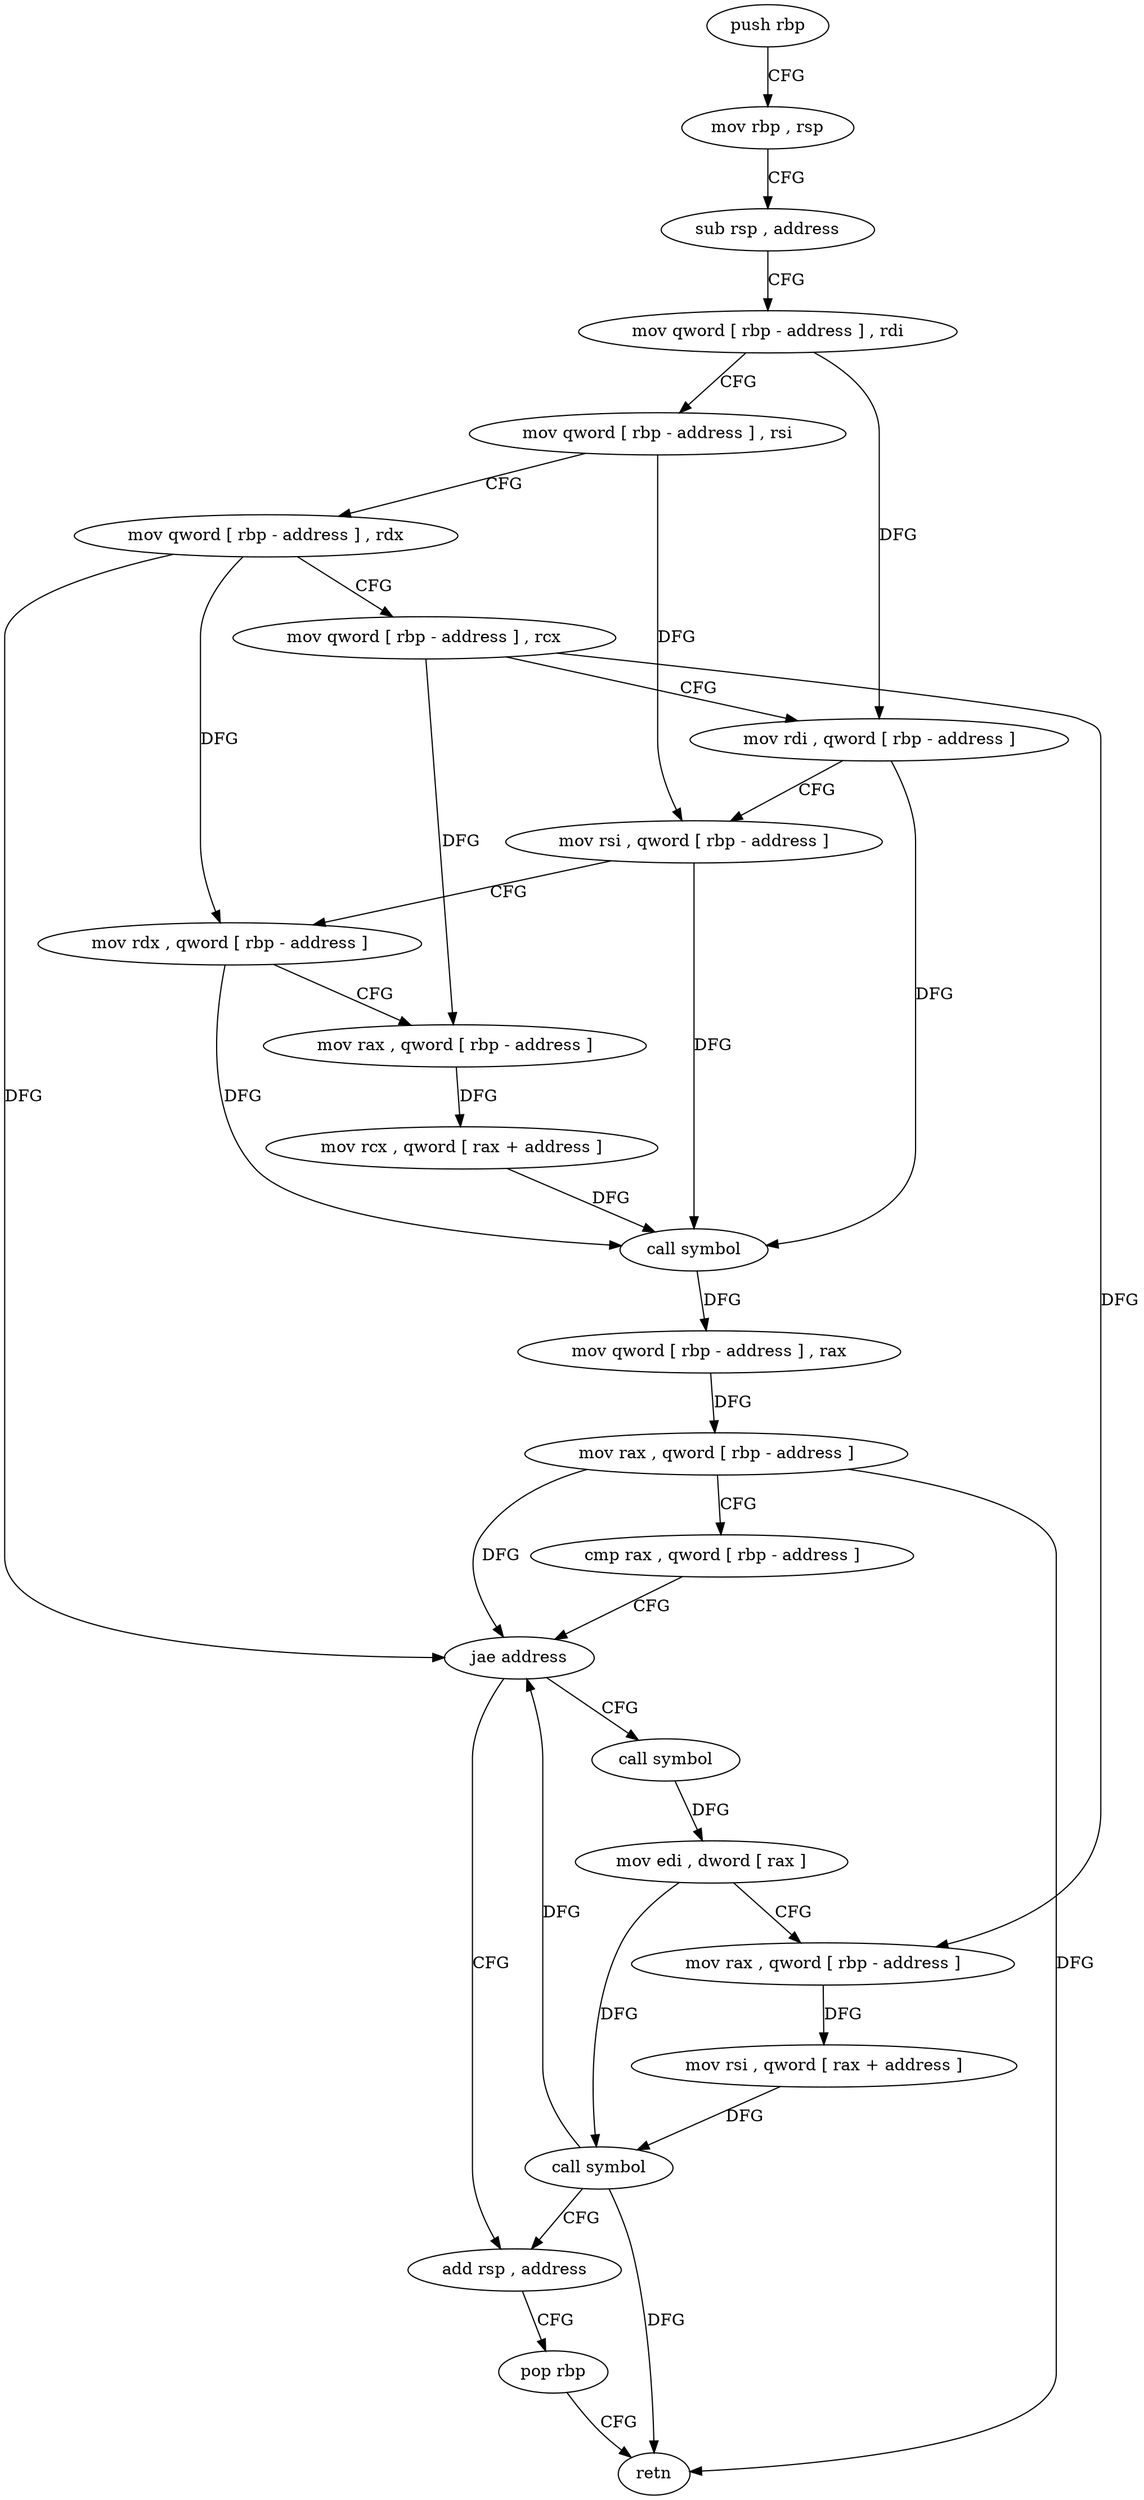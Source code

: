 digraph "func" {
"4261328" [label = "push rbp" ]
"4261329" [label = "mov rbp , rsp" ]
"4261332" [label = "sub rsp , address" ]
"4261336" [label = "mov qword [ rbp - address ] , rdi" ]
"4261340" [label = "mov qword [ rbp - address ] , rsi" ]
"4261344" [label = "mov qword [ rbp - address ] , rdx" ]
"4261348" [label = "mov qword [ rbp - address ] , rcx" ]
"4261352" [label = "mov rdi , qword [ rbp - address ]" ]
"4261356" [label = "mov rsi , qword [ rbp - address ]" ]
"4261360" [label = "mov rdx , qword [ rbp - address ]" ]
"4261364" [label = "mov rax , qword [ rbp - address ]" ]
"4261368" [label = "mov rcx , qword [ rax + address ]" ]
"4261372" [label = "call symbol" ]
"4261377" [label = "mov qword [ rbp - address ] , rax" ]
"4261381" [label = "mov rax , qword [ rbp - address ]" ]
"4261385" [label = "cmp rax , qword [ rbp - address ]" ]
"4261389" [label = "jae address" ]
"4261415" [label = "add rsp , address" ]
"4261395" [label = "call symbol" ]
"4261419" [label = "pop rbp" ]
"4261420" [label = "retn" ]
"4261400" [label = "mov edi , dword [ rax ]" ]
"4261402" [label = "mov rax , qword [ rbp - address ]" ]
"4261406" [label = "mov rsi , qword [ rax + address ]" ]
"4261410" [label = "call symbol" ]
"4261328" -> "4261329" [ label = "CFG" ]
"4261329" -> "4261332" [ label = "CFG" ]
"4261332" -> "4261336" [ label = "CFG" ]
"4261336" -> "4261340" [ label = "CFG" ]
"4261336" -> "4261352" [ label = "DFG" ]
"4261340" -> "4261344" [ label = "CFG" ]
"4261340" -> "4261356" [ label = "DFG" ]
"4261344" -> "4261348" [ label = "CFG" ]
"4261344" -> "4261360" [ label = "DFG" ]
"4261344" -> "4261389" [ label = "DFG" ]
"4261348" -> "4261352" [ label = "CFG" ]
"4261348" -> "4261364" [ label = "DFG" ]
"4261348" -> "4261402" [ label = "DFG" ]
"4261352" -> "4261356" [ label = "CFG" ]
"4261352" -> "4261372" [ label = "DFG" ]
"4261356" -> "4261360" [ label = "CFG" ]
"4261356" -> "4261372" [ label = "DFG" ]
"4261360" -> "4261364" [ label = "CFG" ]
"4261360" -> "4261372" [ label = "DFG" ]
"4261364" -> "4261368" [ label = "DFG" ]
"4261368" -> "4261372" [ label = "DFG" ]
"4261372" -> "4261377" [ label = "DFG" ]
"4261377" -> "4261381" [ label = "DFG" ]
"4261381" -> "4261385" [ label = "CFG" ]
"4261381" -> "4261389" [ label = "DFG" ]
"4261381" -> "4261420" [ label = "DFG" ]
"4261385" -> "4261389" [ label = "CFG" ]
"4261389" -> "4261415" [ label = "CFG" ]
"4261389" -> "4261395" [ label = "CFG" ]
"4261415" -> "4261419" [ label = "CFG" ]
"4261395" -> "4261400" [ label = "DFG" ]
"4261419" -> "4261420" [ label = "CFG" ]
"4261400" -> "4261402" [ label = "CFG" ]
"4261400" -> "4261410" [ label = "DFG" ]
"4261402" -> "4261406" [ label = "DFG" ]
"4261406" -> "4261410" [ label = "DFG" ]
"4261410" -> "4261415" [ label = "CFG" ]
"4261410" -> "4261389" [ label = "DFG" ]
"4261410" -> "4261420" [ label = "DFG" ]
}
